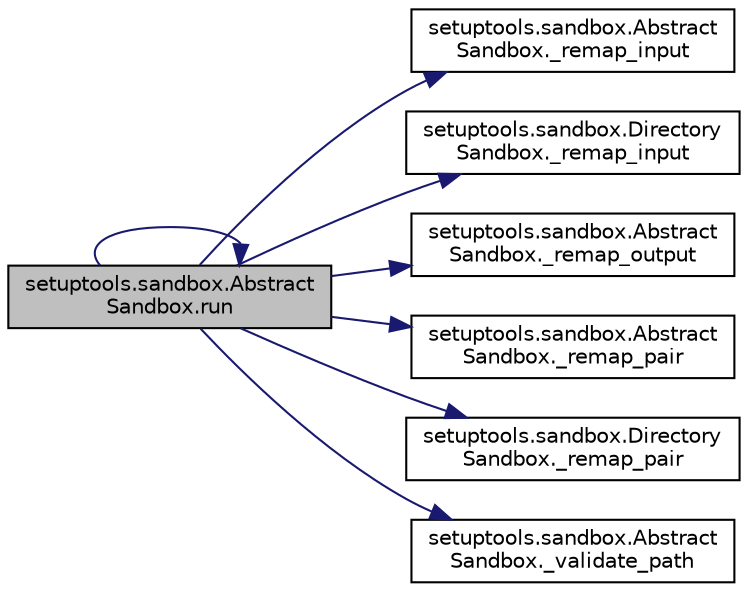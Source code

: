 digraph "setuptools.sandbox.AbstractSandbox.run"
{
 // LATEX_PDF_SIZE
  edge [fontname="Helvetica",fontsize="10",labelfontname="Helvetica",labelfontsize="10"];
  node [fontname="Helvetica",fontsize="10",shape=record];
  rankdir="LR";
  Node1 [label="setuptools.sandbox.Abstract\lSandbox.run",height=0.2,width=0.4,color="black", fillcolor="grey75", style="filled", fontcolor="black",tooltip=" "];
  Node1 -> Node2 [color="midnightblue",fontsize="10",style="solid",fontname="Helvetica"];
  Node2 [label="setuptools.sandbox.Abstract\lSandbox._remap_input",height=0.2,width=0.4,color="black", fillcolor="white", style="filled",URL="$d1/dc1/classsetuptools_1_1sandbox_1_1_abstract_sandbox.html#a23881efa42e7b1ea95815e4469aef9a1",tooltip=" "];
  Node1 -> Node3 [color="midnightblue",fontsize="10",style="solid",fontname="Helvetica"];
  Node3 [label="setuptools.sandbox.Directory\lSandbox._remap_input",height=0.2,width=0.4,color="black", fillcolor="white", style="filled",URL="$d2/d0b/classsetuptools_1_1sandbox_1_1_directory_sandbox.html#a79e19021770a6eb80f2529537590b183",tooltip=" "];
  Node1 -> Node4 [color="midnightblue",fontsize="10",style="solid",fontname="Helvetica"];
  Node4 [label="setuptools.sandbox.Abstract\lSandbox._remap_output",height=0.2,width=0.4,color="black", fillcolor="white", style="filled",URL="$d1/dc1/classsetuptools_1_1sandbox_1_1_abstract_sandbox.html#a91f005179006dc030716d479b28c1c64",tooltip=" "];
  Node1 -> Node5 [color="midnightblue",fontsize="10",style="solid",fontname="Helvetica"];
  Node5 [label="setuptools.sandbox.Abstract\lSandbox._remap_pair",height=0.2,width=0.4,color="black", fillcolor="white", style="filled",URL="$d1/dc1/classsetuptools_1_1sandbox_1_1_abstract_sandbox.html#ac495e93a10918792c54658954e6f5d78",tooltip=" "];
  Node1 -> Node6 [color="midnightblue",fontsize="10",style="solid",fontname="Helvetica"];
  Node6 [label="setuptools.sandbox.Directory\lSandbox._remap_pair",height=0.2,width=0.4,color="black", fillcolor="white", style="filled",URL="$d2/d0b/classsetuptools_1_1sandbox_1_1_directory_sandbox.html#a9111c978803d5f9985436963b9fcd446",tooltip=" "];
  Node1 -> Node7 [color="midnightblue",fontsize="10",style="solid",fontname="Helvetica"];
  Node7 [label="setuptools.sandbox.Abstract\lSandbox._validate_path",height=0.2,width=0.4,color="black", fillcolor="white", style="filled",URL="$d1/dc1/classsetuptools_1_1sandbox_1_1_abstract_sandbox.html#ad7b7410ed888f337302a7513b5311cc3",tooltip=" "];
  Node1 -> Node1 [color="midnightblue",fontsize="10",style="solid",fontname="Helvetica"];
}
